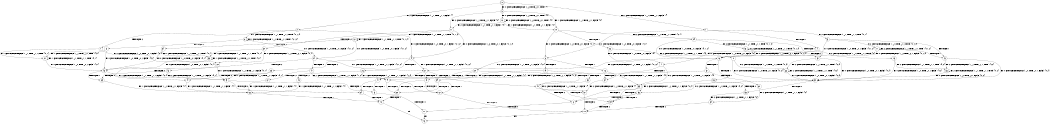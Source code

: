 digraph BCG {
size = "7, 10.5";
center = TRUE;
node [shape = circle];
0 [peripheries = 2];
0 -> 1 [label = "EX !1 !ATOMIC_EXCH_BRANCH (1, +1, TRUE, +1, 1, FALSE) !{}"];
0 -> 2 [label = "EX !2 !ATOMIC_EXCH_BRANCH (1, +1, TRUE, +1, 1, FALSE) !{}"];
0 -> 3 [label = "EX !0 !ATOMIC_EXCH_BRANCH (1, +0, TRUE, +0, 1, TRUE) !{}"];
1 -> 4 [label = "TERMINATE !1"];
1 -> 5 [label = "EX !2 !ATOMIC_EXCH_BRANCH (1, +1, TRUE, +1, 1, TRUE) !{0, 1}"];
1 -> 6 [label = "EX !0 !ATOMIC_EXCH_BRANCH (1, +0, TRUE, +0, 1, FALSE) !{0, 1}"];
2 -> 7 [label = "TERMINATE !2"];
2 -> 8 [label = "EX !1 !ATOMIC_EXCH_BRANCH (1, +1, TRUE, +1, 1, TRUE) !{0, 1, 2}"];
2 -> 9 [label = "EX !0 !ATOMIC_EXCH_BRANCH (1, +0, TRUE, +0, 1, FALSE) !{0, 1, 2}"];
3 -> 10 [label = "EX !1 !ATOMIC_EXCH_BRANCH (1, +1, TRUE, +1, 1, FALSE) !{0}"];
3 -> 11 [label = "EX !2 !ATOMIC_EXCH_BRANCH (1, +1, TRUE, +1, 1, FALSE) !{0}"];
3 -> 12 [label = "EX !0 !ATOMIC_EXCH_BRANCH (1, +0, TRUE, +0, 1, TRUE) !{0}"];
4 -> 13 [label = "EX !2 !ATOMIC_EXCH_BRANCH (1, +1, TRUE, +1, 1, TRUE) !{0}"];
4 -> 14 [label = "EX !0 !ATOMIC_EXCH_BRANCH (1, +0, TRUE, +0, 1, FALSE) !{0}"];
5 -> 15 [label = "TERMINATE !1"];
5 -> 16 [label = "EX !0 !ATOMIC_EXCH_BRANCH (1, +0, TRUE, +0, 1, FALSE) !{0, 1, 2}"];
5 -> 17 [label = "EX !2 !ATOMIC_EXCH_BRANCH (1, +1, TRUE, +1, 1, TRUE) !{0, 1, 2}"];
6 -> 18 [label = "TERMINATE !1"];
6 -> 19 [label = "TERMINATE !0"];
6 -> 20 [label = "EX !2 !ATOMIC_EXCH_BRANCH (1, +1, TRUE, +1, 1, FALSE) !{0, 1}"];
7 -> 21 [label = "EX !1 !ATOMIC_EXCH_BRANCH (1, +1, TRUE, +1, 1, TRUE) !{0, 1}"];
7 -> 22 [label = "EX !0 !ATOMIC_EXCH_BRANCH (1, +0, TRUE, +0, 1, FALSE) !{0, 1}"];
8 -> 23 [label = "TERMINATE !2"];
8 -> 24 [label = "EX !0 !ATOMIC_EXCH_BRANCH (1, +0, TRUE, +0, 1, FALSE) !{0, 1, 2}"];
8 -> 8 [label = "EX !1 !ATOMIC_EXCH_BRANCH (1, +1, TRUE, +1, 1, TRUE) !{0, 1, 2}"];
9 -> 25 [label = "TERMINATE !2"];
9 -> 26 [label = "TERMINATE !0"];
9 -> 27 [label = "EX !1 !ATOMIC_EXCH_BRANCH (1, +1, TRUE, +1, 1, FALSE) !{0, 1, 2}"];
10 -> 28 [label = "TERMINATE !1"];
10 -> 29 [label = "EX !2 !ATOMIC_EXCH_BRANCH (1, +1, TRUE, +1, 1, TRUE) !{0, 1}"];
10 -> 6 [label = "EX !0 !ATOMIC_EXCH_BRANCH (1, +0, TRUE, +0, 1, FALSE) !{0, 1}"];
11 -> 30 [label = "TERMINATE !2"];
11 -> 31 [label = "EX !1 !ATOMIC_EXCH_BRANCH (1, +1, TRUE, +1, 1, TRUE) !{0, 1, 2}"];
11 -> 9 [label = "EX !0 !ATOMIC_EXCH_BRANCH (1, +0, TRUE, +0, 1, FALSE) !{0, 1, 2}"];
12 -> 10 [label = "EX !1 !ATOMIC_EXCH_BRANCH (1, +1, TRUE, +1, 1, FALSE) !{0}"];
12 -> 11 [label = "EX !2 !ATOMIC_EXCH_BRANCH (1, +1, TRUE, +1, 1, FALSE) !{0}"];
12 -> 12 [label = "EX !0 !ATOMIC_EXCH_BRANCH (1, +0, TRUE, +0, 1, TRUE) !{0}"];
13 -> 32 [label = "EX !0 !ATOMIC_EXCH_BRANCH (1, +0, TRUE, +0, 1, FALSE) !{0, 2}"];
13 -> 33 [label = "EX !2 !ATOMIC_EXCH_BRANCH (1, +1, TRUE, +1, 1, TRUE) !{0, 2}"];
14 -> 34 [label = "TERMINATE !0"];
14 -> 35 [label = "EX !2 !ATOMIC_EXCH_BRANCH (1, +1, TRUE, +1, 1, FALSE) !{0}"];
15 -> 32 [label = "EX !0 !ATOMIC_EXCH_BRANCH (1, +0, TRUE, +0, 1, FALSE) !{0, 2}"];
15 -> 33 [label = "EX !2 !ATOMIC_EXCH_BRANCH (1, +1, TRUE, +1, 1, TRUE) !{0, 2}"];
16 -> 36 [label = "TERMINATE !1"];
16 -> 37 [label = "TERMINATE !0"];
16 -> 27 [label = "EX !2 !ATOMIC_EXCH_BRANCH (1, +1, TRUE, +1, 1, FALSE) !{0, 1, 2}"];
17 -> 15 [label = "TERMINATE !1"];
17 -> 16 [label = "EX !0 !ATOMIC_EXCH_BRANCH (1, +0, TRUE, +0, 1, FALSE) !{0, 1, 2}"];
17 -> 17 [label = "EX !2 !ATOMIC_EXCH_BRANCH (1, +1, TRUE, +1, 1, TRUE) !{0, 1, 2}"];
18 -> 34 [label = "TERMINATE !0"];
18 -> 35 [label = "EX !2 !ATOMIC_EXCH_BRANCH (1, +1, TRUE, +1, 1, FALSE) !{0}"];
19 -> 38 [label = "TERMINATE !1"];
19 -> 39 [label = "EX !2 !ATOMIC_EXCH_BRANCH (1, +1, TRUE, +1, 1, FALSE) !{1}"];
20 -> 40 [label = "TERMINATE !1"];
20 -> 41 [label = "TERMINATE !2"];
20 -> 42 [label = "TERMINATE !0"];
21 -> 43 [label = "EX !0 !ATOMIC_EXCH_BRANCH (1, +0, TRUE, +0, 1, FALSE) !{0, 1}"];
21 -> 21 [label = "EX !1 !ATOMIC_EXCH_BRANCH (1, +1, TRUE, +1, 1, TRUE) !{0, 1}"];
22 -> 44 [label = "TERMINATE !0"];
22 -> 45 [label = "EX !1 !ATOMIC_EXCH_BRANCH (1, +1, TRUE, +1, 1, FALSE) !{0, 1}"];
23 -> 43 [label = "EX !0 !ATOMIC_EXCH_BRANCH (1, +0, TRUE, +0, 1, FALSE) !{0, 1}"];
23 -> 21 [label = "EX !1 !ATOMIC_EXCH_BRANCH (1, +1, TRUE, +1, 1, TRUE) !{0, 1}"];
24 -> 46 [label = "TERMINATE !2"];
24 -> 47 [label = "TERMINATE !0"];
24 -> 27 [label = "EX !1 !ATOMIC_EXCH_BRANCH (1, +1, TRUE, +1, 1, FALSE) !{0, 1, 2}"];
25 -> 44 [label = "TERMINATE !0"];
25 -> 45 [label = "EX !1 !ATOMIC_EXCH_BRANCH (1, +1, TRUE, +1, 1, FALSE) !{0, 1}"];
26 -> 48 [label = "TERMINATE !2"];
26 -> 49 [label = "EX !1 !ATOMIC_EXCH_BRANCH (1, +1, TRUE, +1, 1, FALSE) !{1, 2}"];
27 -> 40 [label = "TERMINATE !1"];
27 -> 41 [label = "TERMINATE !2"];
27 -> 42 [label = "TERMINATE !0"];
28 -> 50 [label = "EX !2 !ATOMIC_EXCH_BRANCH (1, +1, TRUE, +1, 1, TRUE) !{0}"];
28 -> 14 [label = "EX !0 !ATOMIC_EXCH_BRANCH (1, +0, TRUE, +0, 1, FALSE) !{0}"];
29 -> 51 [label = "TERMINATE !1"];
29 -> 52 [label = "EX !2 !ATOMIC_EXCH_BRANCH (1, +1, TRUE, +1, 1, TRUE) !{0, 1, 2}"];
29 -> 16 [label = "EX !0 !ATOMIC_EXCH_BRANCH (1, +0, TRUE, +0, 1, FALSE) !{0, 1, 2}"];
30 -> 53 [label = "EX !1 !ATOMIC_EXCH_BRANCH (1, +1, TRUE, +1, 1, TRUE) !{0, 1}"];
30 -> 22 [label = "EX !0 !ATOMIC_EXCH_BRANCH (1, +0, TRUE, +0, 1, FALSE) !{0, 1}"];
31 -> 54 [label = "TERMINATE !2"];
31 -> 31 [label = "EX !1 !ATOMIC_EXCH_BRANCH (1, +1, TRUE, +1, 1, TRUE) !{0, 1, 2}"];
31 -> 24 [label = "EX !0 !ATOMIC_EXCH_BRANCH (1, +0, TRUE, +0, 1, FALSE) !{0, 1, 2}"];
32 -> 55 [label = "TERMINATE !0"];
32 -> 56 [label = "EX !2 !ATOMIC_EXCH_BRANCH (1, +1, TRUE, +1, 1, FALSE) !{0, 2}"];
33 -> 32 [label = "EX !0 !ATOMIC_EXCH_BRANCH (1, +0, TRUE, +0, 1, FALSE) !{0, 2}"];
33 -> 33 [label = "EX !2 !ATOMIC_EXCH_BRANCH (1, +1, TRUE, +1, 1, TRUE) !{0, 2}"];
34 -> 57 [label = "EX !2 !ATOMIC_EXCH_BRANCH (1, +1, TRUE, +1, 1, FALSE) !{}"];
35 -> 58 [label = "TERMINATE !2"];
35 -> 59 [label = "TERMINATE !0"];
36 -> 55 [label = "TERMINATE !0"];
36 -> 56 [label = "EX !2 !ATOMIC_EXCH_BRANCH (1, +1, TRUE, +1, 1, FALSE) !{0, 2}"];
37 -> 60 [label = "TERMINATE !1"];
37 -> 49 [label = "EX !2 !ATOMIC_EXCH_BRANCH (1, +1, TRUE, +1, 1, FALSE) !{1, 2}"];
38 -> 57 [label = "EX !2 !ATOMIC_EXCH_BRANCH (1, +1, TRUE, +1, 1, FALSE) !{}"];
39 -> 61 [label = "TERMINATE !1"];
39 -> 62 [label = "TERMINATE !2"];
40 -> 58 [label = "TERMINATE !2"];
40 -> 59 [label = "TERMINATE !0"];
41 -> 63 [label = "TERMINATE !1"];
41 -> 64 [label = "TERMINATE !0"];
42 -> 61 [label = "TERMINATE !1"];
42 -> 62 [label = "TERMINATE !2"];
43 -> 65 [label = "TERMINATE !0"];
43 -> 45 [label = "EX !1 !ATOMIC_EXCH_BRANCH (1, +1, TRUE, +1, 1, FALSE) !{0, 1}"];
44 -> 66 [label = "EX !1 !ATOMIC_EXCH_BRANCH (1, +1, TRUE, +1, 1, FALSE) !{1}"];
45 -> 63 [label = "TERMINATE !1"];
45 -> 64 [label = "TERMINATE !0"];
46 -> 65 [label = "TERMINATE !0"];
46 -> 45 [label = "EX !1 !ATOMIC_EXCH_BRANCH (1, +1, TRUE, +1, 1, FALSE) !{0, 1}"];
47 -> 67 [label = "TERMINATE !2"];
47 -> 49 [label = "EX !1 !ATOMIC_EXCH_BRANCH (1, +1, TRUE, +1, 1, FALSE) !{1, 2}"];
48 -> 66 [label = "EX !1 !ATOMIC_EXCH_BRANCH (1, +1, TRUE, +1, 1, FALSE) !{1}"];
49 -> 61 [label = "TERMINATE !1"];
49 -> 62 [label = "TERMINATE !2"];
50 -> 68 [label = "EX !2 !ATOMIC_EXCH_BRANCH (1, +1, TRUE, +1, 1, TRUE) !{0, 2}"];
50 -> 32 [label = "EX !0 !ATOMIC_EXCH_BRANCH (1, +0, TRUE, +0, 1, FALSE) !{0, 2}"];
51 -> 68 [label = "EX !2 !ATOMIC_EXCH_BRANCH (1, +1, TRUE, +1, 1, TRUE) !{0, 2}"];
51 -> 32 [label = "EX !0 !ATOMIC_EXCH_BRANCH (1, +0, TRUE, +0, 1, FALSE) !{0, 2}"];
52 -> 51 [label = "TERMINATE !1"];
52 -> 52 [label = "EX !2 !ATOMIC_EXCH_BRANCH (1, +1, TRUE, +1, 1, TRUE) !{0, 1, 2}"];
52 -> 16 [label = "EX !0 !ATOMIC_EXCH_BRANCH (1, +0, TRUE, +0, 1, FALSE) !{0, 1, 2}"];
53 -> 53 [label = "EX !1 !ATOMIC_EXCH_BRANCH (1, +1, TRUE, +1, 1, TRUE) !{0, 1}"];
53 -> 43 [label = "EX !0 !ATOMIC_EXCH_BRANCH (1, +0, TRUE, +0, 1, FALSE) !{0, 1}"];
54 -> 53 [label = "EX !1 !ATOMIC_EXCH_BRANCH (1, +1, TRUE, +1, 1, TRUE) !{0, 1}"];
54 -> 43 [label = "EX !0 !ATOMIC_EXCH_BRANCH (1, +0, TRUE, +0, 1, FALSE) !{0, 1}"];
55 -> 69 [label = "EX !2 !ATOMIC_EXCH_BRANCH (1, +1, TRUE, +1, 1, FALSE) !{2}"];
56 -> 58 [label = "TERMINATE !2"];
56 -> 59 [label = "TERMINATE !0"];
57 -> 70 [label = "TERMINATE !2"];
58 -> 71 [label = "TERMINATE !0"];
59 -> 70 [label = "TERMINATE !2"];
60 -> 69 [label = "EX !2 !ATOMIC_EXCH_BRANCH (1, +1, TRUE, +1, 1, FALSE) !{2}"];
61 -> 70 [label = "TERMINATE !2"];
62 -> 72 [label = "TERMINATE !1"];
63 -> 71 [label = "TERMINATE !0"];
64 -> 72 [label = "TERMINATE !1"];
65 -> 66 [label = "EX !1 !ATOMIC_EXCH_BRANCH (1, +1, TRUE, +1, 1, FALSE) !{1}"];
66 -> 72 [label = "TERMINATE !1"];
67 -> 66 [label = "EX !1 !ATOMIC_EXCH_BRANCH (1, +1, TRUE, +1, 1, FALSE) !{1}"];
68 -> 68 [label = "EX !2 !ATOMIC_EXCH_BRANCH (1, +1, TRUE, +1, 1, TRUE) !{0, 2}"];
68 -> 32 [label = "EX !0 !ATOMIC_EXCH_BRANCH (1, +0, TRUE, +0, 1, FALSE) !{0, 2}"];
69 -> 70 [label = "TERMINATE !2"];
70 -> 73 [label = "exit"];
71 -> 73 [label = "exit"];
72 -> 73 [label = "exit"];
}
